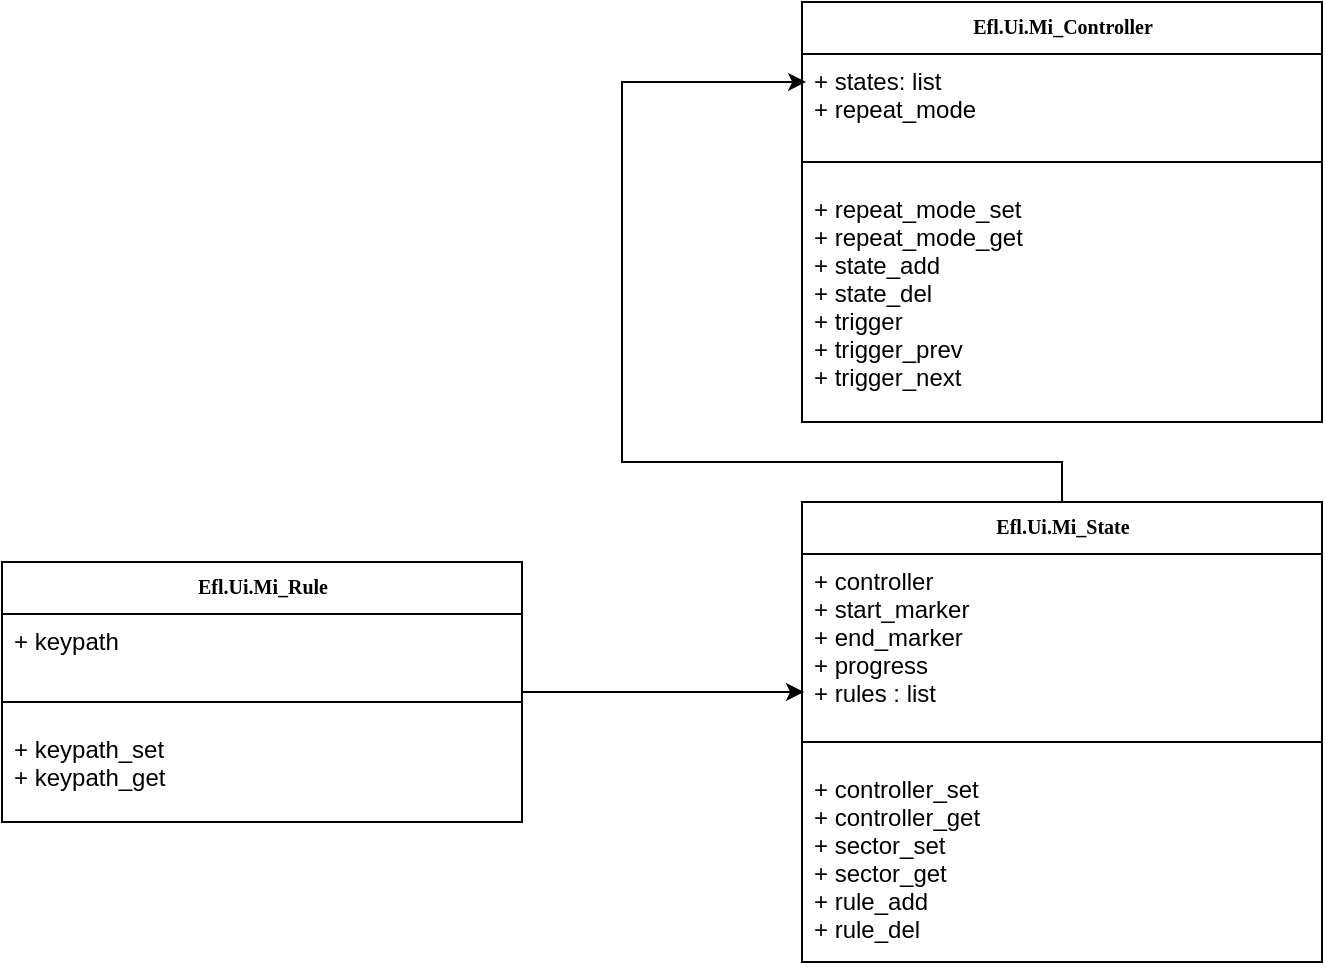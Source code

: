 <mxfile version="12.7.2" type="github">
  <diagram name="Page-1" id="c4acf3e9-155e-7222-9cf6-157b1a14988f">
    <mxGraphModel dx="1422" dy="801" grid="1" gridSize="10" guides="1" tooltips="1" connect="1" arrows="1" fold="1" page="1" pageScale="1" pageWidth="850" pageHeight="1100" background="#ffffff" math="0" shadow="0">
      <root>
        <mxCell id="0" />
        <mxCell id="1" parent="0" />
        <mxCell id="5d2195bd80daf111-26" style="edgeStyle=orthogonalEdgeStyle;rounded=0;html=1;dashed=1;labelBackgroundColor=none;startFill=0;endArrow=open;endFill=0;endSize=10;fontFamily=Verdana;fontSize=10;" parent="1" target="5d2195bd80daf111-17" edge="1">
          <mxGeometry relative="1" as="geometry">
            <Array as="points" />
            <mxPoint x="640" y="300" as="sourcePoint" />
          </mxGeometry>
        </mxCell>
        <mxCell id="o9AAwckcjiu0QZg2nRnr-2" value="Efl.Ui.Mi_Controller" style="swimlane;fontStyle=1;align=center;verticalAlign=top;childLayout=stackLayout;horizontal=1;startSize=26;horizontalStack=0;resizeParent=1;resizeParentMax=0;resizeLast=0;collapsible=1;marginBottom=0;rounded=0;shadow=0;comic=0;strokeWidth=1;fillColor=none;fontFamily=Verdana;fontSize=10;html=1;" vertex="1" parent="1">
          <mxGeometry x="460" y="80" width="260" height="210" as="geometry" />
        </mxCell>
        <mxCell id="o9AAwckcjiu0QZg2nRnr-3" value="+ states: list&#xa;+ repeat_mode" style="text;strokeColor=none;fillColor=none;align=left;verticalAlign=top;spacingLeft=4;spacingRight=4;overflow=hidden;rotatable=0;points=[[0,0.5],[1,0.5]];portConstraint=eastwest;" vertex="1" parent="o9AAwckcjiu0QZg2nRnr-2">
          <mxGeometry y="26" width="260" height="44" as="geometry" />
        </mxCell>
        <mxCell id="o9AAwckcjiu0QZg2nRnr-4" value="" style="line;strokeWidth=1;fillColor=none;align=left;verticalAlign=middle;spacingTop=-1;spacingLeft=3;spacingRight=3;rotatable=0;labelPosition=right;points=[];portConstraint=eastwest;" vertex="1" parent="o9AAwckcjiu0QZg2nRnr-2">
          <mxGeometry y="70" width="260" height="20" as="geometry" />
        </mxCell>
        <mxCell id="o9AAwckcjiu0QZg2nRnr-5" value="+ repeat_mode_set&#xa;+ repeat_mode_get&#xa;+ state_add&#xa;+ state_del&#xa;+ trigger&#xa;+ trigger_prev&#xa;+ trigger_next" style="text;strokeColor=none;fillColor=none;align=left;verticalAlign=top;spacingLeft=4;spacingRight=4;overflow=hidden;rotatable=0;points=[[0,0.5],[1,0.5]];portConstraint=eastwest;" vertex="1" parent="o9AAwckcjiu0QZg2nRnr-2">
          <mxGeometry y="90" width="260" height="120" as="geometry" />
        </mxCell>
        <mxCell id="o9AAwckcjiu0QZg2nRnr-14" value="" style="edgeStyle=orthogonalEdgeStyle;rounded=0;orthogonalLoop=1;jettySize=auto;html=1;startSize=26;fontFamily=Verdana;fontSize=10;entryX=0.008;entryY=0.318;entryDx=0;entryDy=0;entryPerimeter=0;exitX=0.5;exitY=0;exitDx=0;exitDy=0;" edge="1" parent="1" source="o9AAwckcjiu0QZg2nRnr-6" target="o9AAwckcjiu0QZg2nRnr-3">
          <mxGeometry relative="1" as="geometry">
            <Array as="points">
              <mxPoint x="590" y="310" />
              <mxPoint x="370" y="310" />
              <mxPoint x="370" y="120" />
            </Array>
          </mxGeometry>
        </mxCell>
        <mxCell id="o9AAwckcjiu0QZg2nRnr-6" value="Efl.Ui.Mi_State" style="swimlane;fontStyle=1;align=center;verticalAlign=top;childLayout=stackLayout;horizontal=1;startSize=26;horizontalStack=0;resizeParent=1;resizeParentMax=0;resizeLast=0;collapsible=1;marginBottom=0;rounded=0;shadow=0;comic=0;strokeWidth=1;fillColor=none;fontFamily=Verdana;fontSize=10;html=1;" vertex="1" parent="1">
          <mxGeometry x="460" y="330" width="260" height="230" as="geometry" />
        </mxCell>
        <mxCell id="o9AAwckcjiu0QZg2nRnr-7" value="+ controller&#xa;+ start_marker&#xa;+ end_marker&#xa;+ progress&#xa;+ rules : list" style="text;strokeColor=none;fillColor=none;align=left;verticalAlign=top;spacingLeft=4;spacingRight=4;overflow=hidden;rotatable=0;points=[[0,0.5],[1,0.5]];portConstraint=eastwest;" vertex="1" parent="o9AAwckcjiu0QZg2nRnr-6">
          <mxGeometry y="26" width="260" height="84" as="geometry" />
        </mxCell>
        <mxCell id="o9AAwckcjiu0QZg2nRnr-8" value="" style="line;strokeWidth=1;fillColor=none;align=left;verticalAlign=middle;spacingTop=-1;spacingLeft=3;spacingRight=3;rotatable=0;labelPosition=right;points=[];portConstraint=eastwest;" vertex="1" parent="o9AAwckcjiu0QZg2nRnr-6">
          <mxGeometry y="110" width="260" height="20" as="geometry" />
        </mxCell>
        <mxCell id="o9AAwckcjiu0QZg2nRnr-9" value="+ controller_set&#xa;+ controller_get&#xa;+ sector_set&#xa;+ sector_get&#xa;+ rule_add&#xa;+ rule_del" style="text;strokeColor=none;fillColor=none;align=left;verticalAlign=top;spacingLeft=4;spacingRight=4;overflow=hidden;rotatable=0;points=[[0,0.5],[1,0.5]];portConstraint=eastwest;" vertex="1" parent="o9AAwckcjiu0QZg2nRnr-6">
          <mxGeometry y="130" width="260" height="100" as="geometry" />
        </mxCell>
        <mxCell id="o9AAwckcjiu0QZg2nRnr-22" value="" style="edgeStyle=orthogonalEdgeStyle;rounded=0;orthogonalLoop=1;jettySize=auto;html=1;startSize=26;fontFamily=Verdana;fontSize=10;entryX=0.004;entryY=0.821;entryDx=0;entryDy=0;entryPerimeter=0;" edge="1" parent="1" source="o9AAwckcjiu0QZg2nRnr-10" target="o9AAwckcjiu0QZg2nRnr-7">
          <mxGeometry relative="1" as="geometry">
            <mxPoint x="420" y="495" as="targetPoint" />
          </mxGeometry>
        </mxCell>
        <mxCell id="o9AAwckcjiu0QZg2nRnr-10" value="Efl.Ui.Mi_Rule" style="swimlane;fontStyle=1;align=center;verticalAlign=top;childLayout=stackLayout;horizontal=1;startSize=26;horizontalStack=0;resizeParent=1;resizeParentMax=0;resizeLast=0;collapsible=1;marginBottom=0;rounded=0;shadow=0;comic=0;strokeWidth=1;fillColor=none;fontFamily=Verdana;fontSize=10;html=1;" vertex="1" parent="1">
          <mxGeometry x="60" y="360" width="260" height="130" as="geometry" />
        </mxCell>
        <mxCell id="o9AAwckcjiu0QZg2nRnr-11" value="+ keypath" style="text;strokeColor=none;fillColor=none;align=left;verticalAlign=top;spacingLeft=4;spacingRight=4;overflow=hidden;rotatable=0;points=[[0,0.5],[1,0.5]];portConstraint=eastwest;" vertex="1" parent="o9AAwckcjiu0QZg2nRnr-10">
          <mxGeometry y="26" width="260" height="34" as="geometry" />
        </mxCell>
        <mxCell id="o9AAwckcjiu0QZg2nRnr-12" value="" style="line;strokeWidth=1;fillColor=none;align=left;verticalAlign=middle;spacingTop=-1;spacingLeft=3;spacingRight=3;rotatable=0;labelPosition=right;points=[];portConstraint=eastwest;" vertex="1" parent="o9AAwckcjiu0QZg2nRnr-10">
          <mxGeometry y="60" width="260" height="20" as="geometry" />
        </mxCell>
        <mxCell id="o9AAwckcjiu0QZg2nRnr-13" value="+ keypath_set&#xa;+ keypath_get" style="text;strokeColor=none;fillColor=none;align=left;verticalAlign=top;spacingLeft=4;spacingRight=4;overflow=hidden;rotatable=0;points=[[0,0.5],[1,0.5]];portConstraint=eastwest;" vertex="1" parent="o9AAwckcjiu0QZg2nRnr-10">
          <mxGeometry y="80" width="260" height="50" as="geometry" />
        </mxCell>
      </root>
    </mxGraphModel>
  </diagram>
</mxfile>
